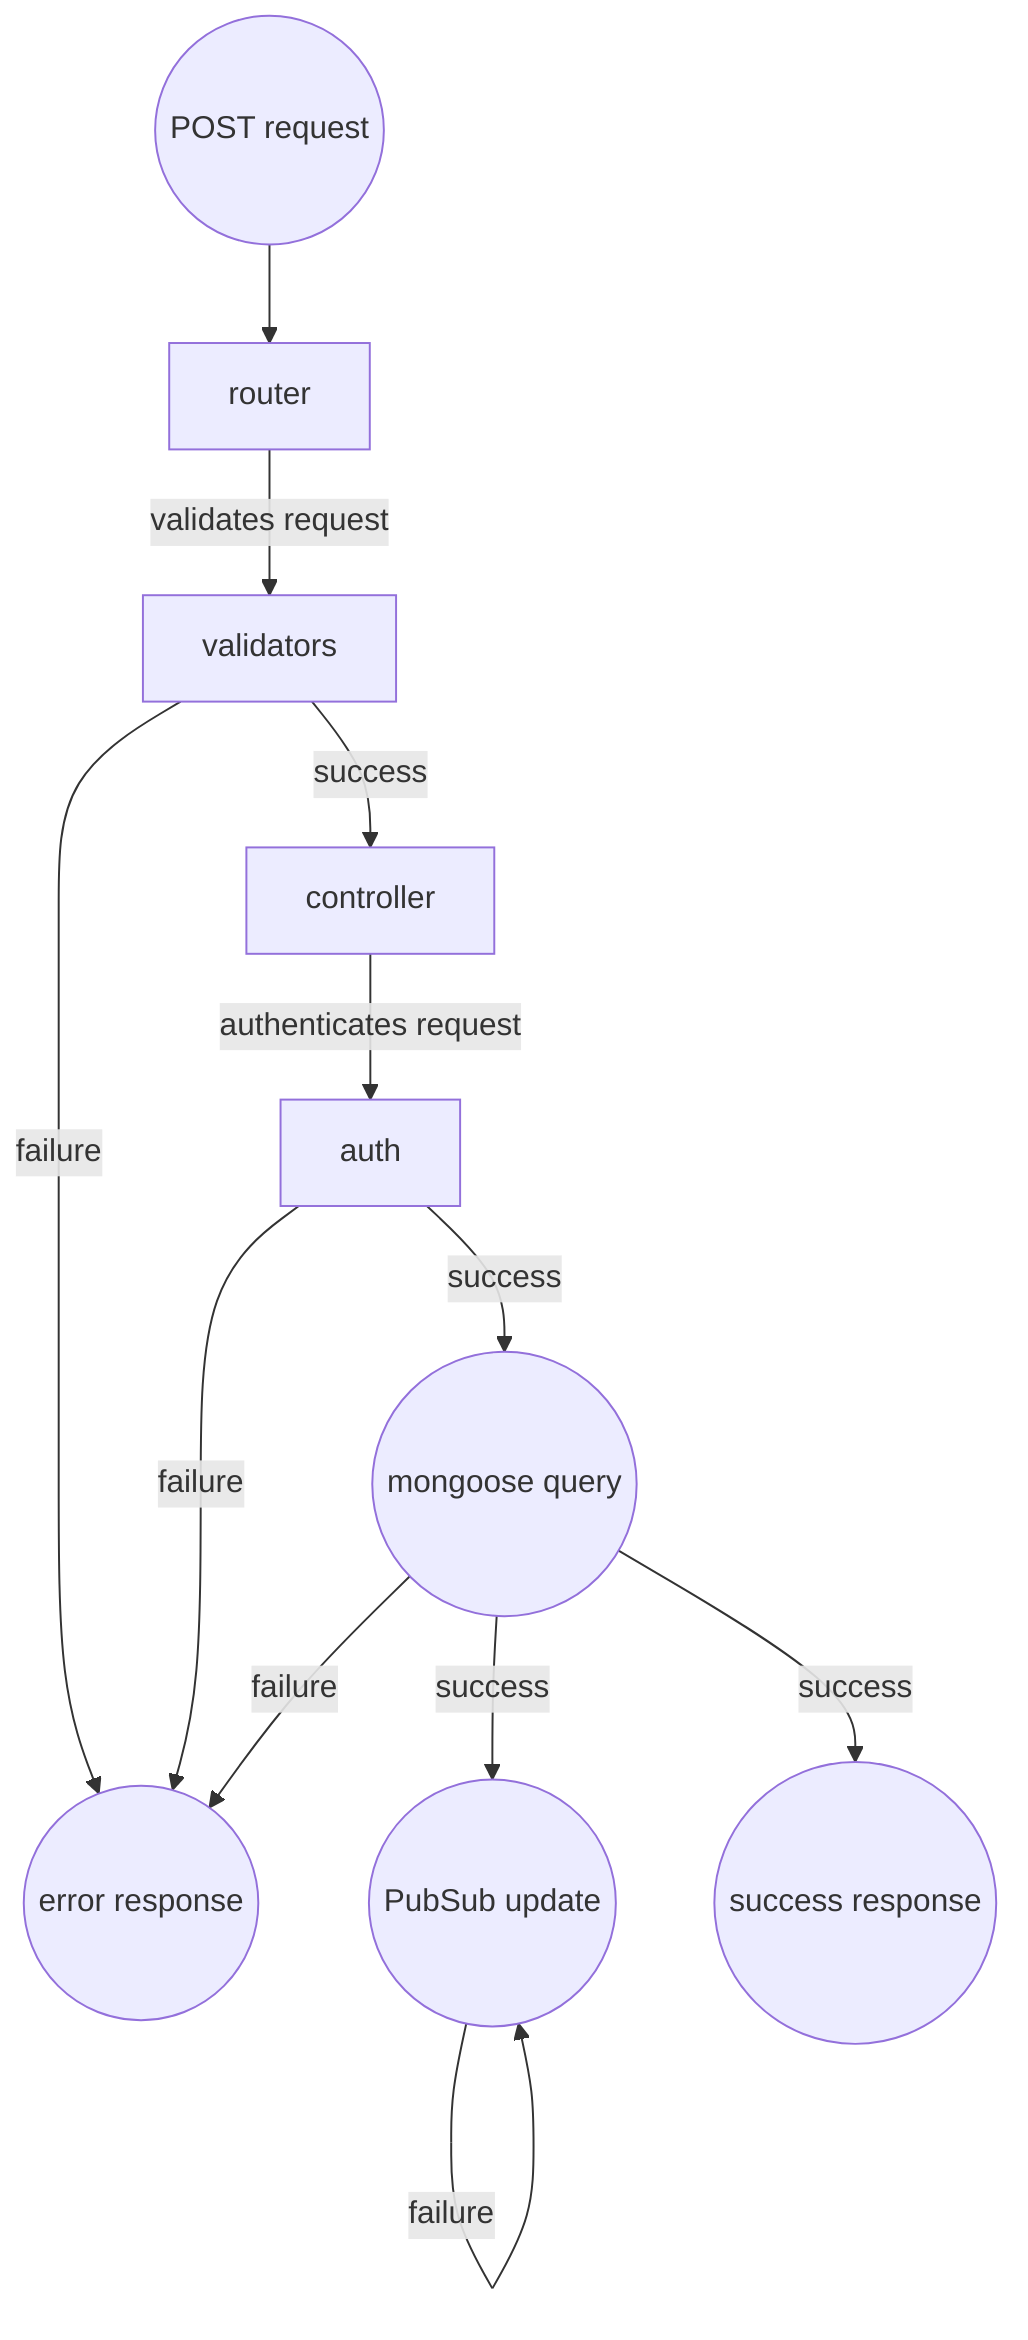 graph TD;

request((POST request));
request --> router;
router-- validates request --> validators;
validators -- success --> controller;
validators -- failure --> error;
controller -- authenticates request --> auth;
auth -- success --> db((mongoose query));
auth -- failure --> error((error response));
db -- success --> pubsub((PubSub update));
db -- success --> success((success response));
db -- failure --> error;
pubsub -- failure --> pubsub;